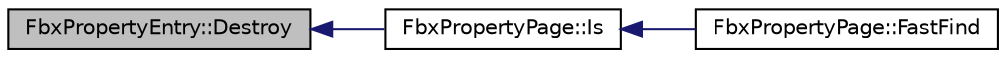 digraph "FbxPropertyEntry::Destroy"
{
  edge [fontname="Helvetica",fontsize="10",labelfontname="Helvetica",labelfontsize="10"];
  node [fontname="Helvetica",fontsize="10",shape=record];
  rankdir="LR";
  Node8 [label="FbxPropertyEntry::Destroy",height=0.2,width=0.4,color="black", fillcolor="grey75", style="filled", fontcolor="black"];
  Node8 -> Node9 [dir="back",color="midnightblue",fontsize="10",style="solid",fontname="Helvetica"];
  Node9 [label="FbxPropertyPage::Is",height=0.2,width=0.4,color="black", fillcolor="white", style="filled",URL="$class_fbx_property_page.html#a8bc4d86023cb4e9d067e2d99c9911e7f"];
  Node9 -> Node10 [dir="back",color="midnightblue",fontsize="10",style="solid",fontname="Helvetica"];
  Node10 [label="FbxPropertyPage::FastFind",height=0.2,width=0.4,color="black", fillcolor="white", style="filled",URL="$class_fbx_property_page.html#a613c04018ba60d91fa1a987070035491"];
}
